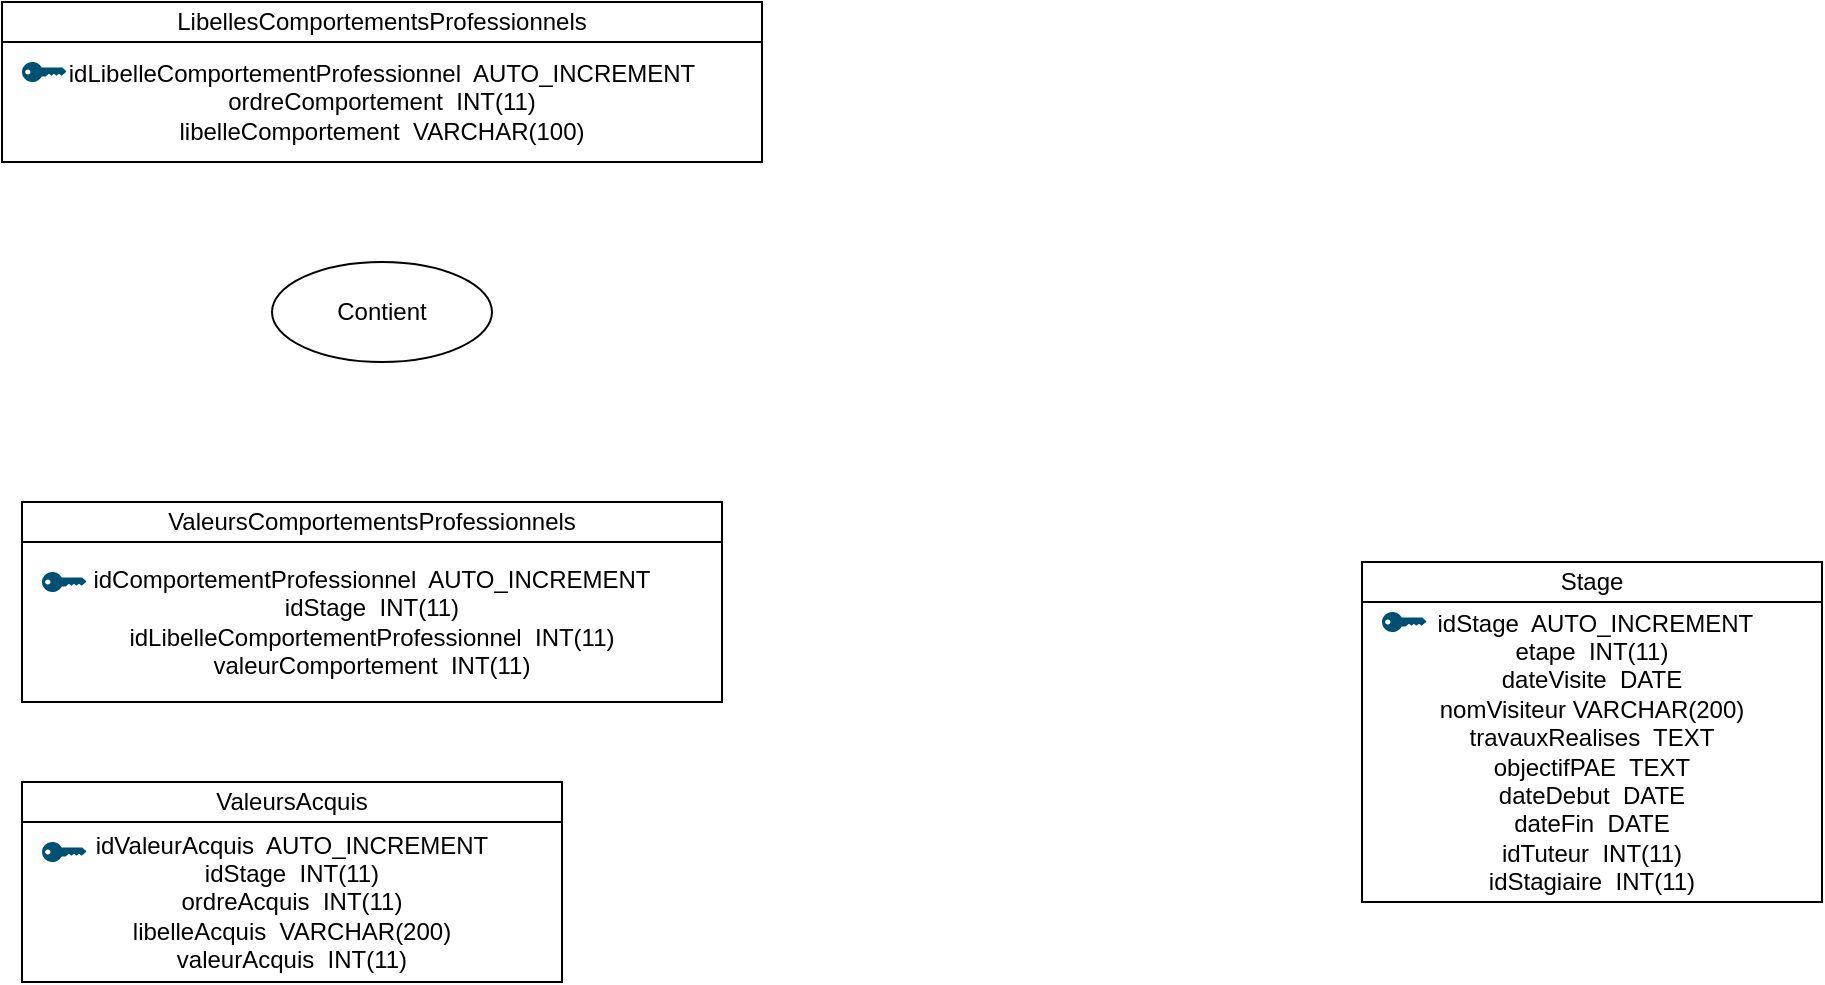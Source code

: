 <mxfile version="14.6.3" type="device"><diagram id="R2lEEEUBdFMjLlhIrx00" name="Page-1"><mxGraphModel dx="4104" dy="1716" grid="1" gridSize="10" guides="1" tooltips="1" connect="1" arrows="1" fold="1" page="1" pageScale="1" pageWidth="850" pageHeight="1100" math="0" shadow="0" extFonts="Permanent Marker^https://fonts.googleapis.com/css?family=Permanent+Marker"><root><mxCell id="0"/><mxCell id="1" parent="0"/><mxCell id="VR0qV6ALzRacPwtBCaOe-10" value="idLibelleComportementProfessionnel&amp;nbsp; AUTO_INCREMENT&lt;br&gt;ordreComportement&amp;nbsp; INT(11)&lt;br&gt;libelleComportement&amp;nbsp; VARCHAR(100)" style="whiteSpace=wrap;html=1;" vertex="1" parent="1"><mxGeometry x="-1750" y="10" width="380" height="60" as="geometry"/></mxCell><mxCell id="VR0qV6ALzRacPwtBCaOe-5" value="idValeurAcquis&amp;nbsp; AUTO_INCREMENT&lt;br&gt;idStage&amp;nbsp; INT(11)&lt;br&gt;ordreAcquis&amp;nbsp; INT(11)&lt;br&gt;libelleAcquis&amp;nbsp; VARCHAR(200)&lt;br&gt;valeurAcquis&amp;nbsp; INT(11)&lt;br&gt;" style="rounded=0;whiteSpace=wrap;html=1;" vertex="1" parent="1"><mxGeometry x="-1740" y="400" width="270" height="80" as="geometry"/></mxCell><mxCell id="VR0qV6ALzRacPwtBCaOe-3" value="" style="points=[[0,0.5,0],[0.24,0,0],[0.5,0.28,0],[0.995,0.475,0],[0.5,0.72,0],[0.24,1,0]];verticalLabelPosition=bottom;html=1;verticalAlign=top;aspect=fixed;align=center;pointerEvents=1;shape=mxgraph.cisco19.key;fillColor=#005073;strokeColor=none;" vertex="1" parent="1"><mxGeometry x="-1730" y="410" width="22.22" height="10" as="geometry"/></mxCell><mxCell id="VR0qV6ALzRacPwtBCaOe-1" value="Stage" style="rounded=0;whiteSpace=wrap;html=1;" vertex="1" parent="1"><mxGeometry x="-1070" y="270" width="230" height="20" as="geometry"/></mxCell><mxCell id="VR0qV6ALzRacPwtBCaOe-2" value="&amp;nbsp;idStage&amp;nbsp; AUTO_INCREMENT&lt;br&gt;etape&amp;nbsp; INT(11)&lt;br&gt;dateVisite&amp;nbsp; DATE&lt;br&gt;nomVisiteur VARCHAR(200)&lt;br&gt;travauxRealises&amp;nbsp; TEXT&lt;br&gt;objectifPAE&amp;nbsp; TEXT&lt;br&gt;dateDebut&amp;nbsp; DATE&lt;br&gt;dateFin&amp;nbsp; DATE&lt;br&gt;idTuteur&amp;nbsp; INT(11)&lt;br&gt;idStagiaire&amp;nbsp; INT(11)" style="rounded=0;whiteSpace=wrap;html=1;" vertex="1" parent="1"><mxGeometry x="-1070" y="290" width="230" height="150" as="geometry"/></mxCell><mxCell id="VR0qV6ALzRacPwtBCaOe-4" value="ValeursAcquis" style="rounded=0;whiteSpace=wrap;html=1;" vertex="1" parent="1"><mxGeometry x="-1740" y="380" width="270" height="20" as="geometry"/></mxCell><mxCell id="VR0qV6ALzRacPwtBCaOe-6" value="" style="points=[[0,0.5,0],[0.24,0,0],[0.5,0.28,0],[0.995,0.475,0],[0.5,0.72,0],[0.24,1,0]];verticalLabelPosition=bottom;html=1;verticalAlign=top;aspect=fixed;align=center;pointerEvents=1;shape=mxgraph.cisco19.key;fillColor=#005073;strokeColor=none;" vertex="1" parent="1"><mxGeometry x="-1740" y="20" width="22.22" height="10" as="geometry"/></mxCell><mxCell id="VR0qV6ALzRacPwtBCaOe-7" value="ValeursComportementsProfessionnels" style="rounded=0;whiteSpace=wrap;html=1;" vertex="1" parent="1"><mxGeometry x="-1740" y="240" width="350" height="20" as="geometry"/></mxCell><mxCell id="VR0qV6ALzRacPwtBCaOe-8" value="idComportementProfessionnel&amp;nbsp; AUTO_INCREMENT&lt;br&gt;idStage&amp;nbsp; INT(11)&lt;br&gt;idLibelleComportementProfessionnel&amp;nbsp; INT(11)&lt;br&gt;valeurComportement&amp;nbsp; INT(11)" style="whiteSpace=wrap;html=1;" vertex="1" parent="1"><mxGeometry x="-1740" y="260" width="350" height="80" as="geometry"/></mxCell><mxCell id="VR0qV6ALzRacPwtBCaOe-9" value="LibellesComportementsProfessionnels" style="whiteSpace=wrap;html=1;" vertex="1" parent="1"><mxGeometry x="-1750" y="-10" width="380" height="20" as="geometry"/></mxCell><mxCell id="VR0qV6ALzRacPwtBCaOe-12" value="" style="points=[[0,0.5,0],[0.24,0,0],[0.5,0.28,0],[0.995,0.475,0],[0.5,0.72,0],[0.24,1,0]];verticalLabelPosition=bottom;html=1;verticalAlign=top;aspect=fixed;align=center;pointerEvents=1;shape=mxgraph.cisco19.key;fillColor=#005073;strokeColor=none;" vertex="1" parent="1"><mxGeometry x="-1730" y="275" width="22.22" height="10" as="geometry"/></mxCell><mxCell id="VR0qV6ALzRacPwtBCaOe-13" value="" style="points=[[0,0.5,0],[0.24,0,0],[0.5,0.28,0],[0.995,0.475,0],[0.5,0.72,0],[0.24,1,0]];verticalLabelPosition=bottom;html=1;verticalAlign=top;aspect=fixed;align=center;pointerEvents=1;shape=mxgraph.cisco19.key;fillColor=#005073;strokeColor=none;" vertex="1" parent="1"><mxGeometry x="-1060" y="295" width="22.22" height="10" as="geometry"/></mxCell><mxCell id="VR0qV6ALzRacPwtBCaOe-14" value="Contient" style="ellipse;whiteSpace=wrap;html=1;" vertex="1" parent="1"><mxGeometry x="-1615" y="120" width="110" height="50" as="geometry"/></mxCell></root></mxGraphModel></diagram></mxfile>